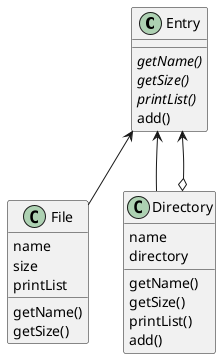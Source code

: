 @startuml

class Entry {
    {abstract}getName()
    {abstract}getSize()
    {abstract}printList()
    add()
}

class File {
    name
    size
    getName()
    getSize()
    printList
}

class Directory {
    name
    directory
    getName()
    getSize()
    printList()
    add()
}

File -u-> Entry
Directory -u-> Entry
Directory o-u-> Entry

@enduml